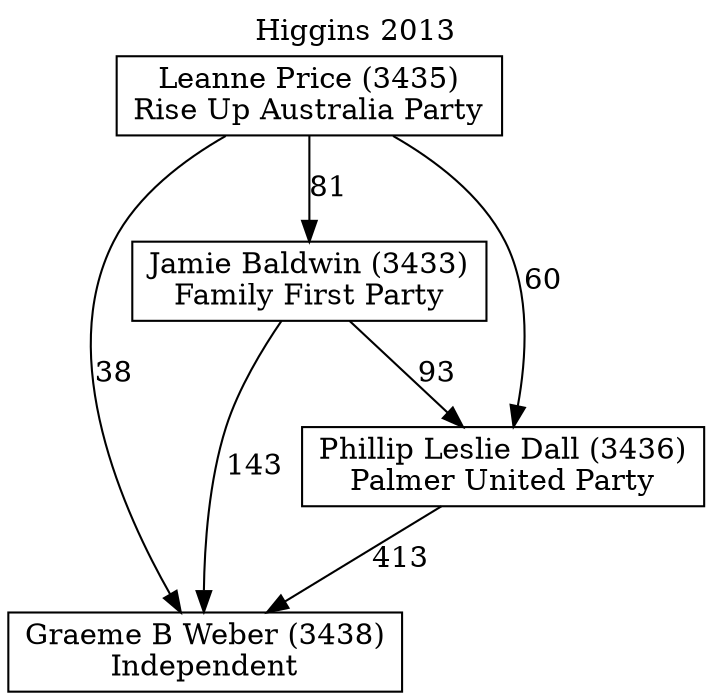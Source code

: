 // House preference flow
digraph "Graeme B Weber (3438)_Higgins_2013" {
	graph [label="Higgins 2013" labelloc=t mclimit=10]
	node [shape=box]
	"Graeme B Weber (3438)" [label="Graeme B Weber (3438)
Independent"]
	"Jamie Baldwin (3433)" [label="Jamie Baldwin (3433)
Family First Party"]
	"Leanne Price (3435)" [label="Leanne Price (3435)
Rise Up Australia Party"]
	"Phillip Leslie Dall (3436)" [label="Phillip Leslie Dall (3436)
Palmer United Party"]
	"Jamie Baldwin (3433)" -> "Graeme B Weber (3438)" [label=143]
	"Jamie Baldwin (3433)" -> "Phillip Leslie Dall (3436)" [label=93]
	"Leanne Price (3435)" -> "Graeme B Weber (3438)" [label=38]
	"Leanne Price (3435)" -> "Jamie Baldwin (3433)" [label=81]
	"Leanne Price (3435)" -> "Phillip Leslie Dall (3436)" [label=60]
	"Phillip Leslie Dall (3436)" -> "Graeme B Weber (3438)" [label=413]
}
